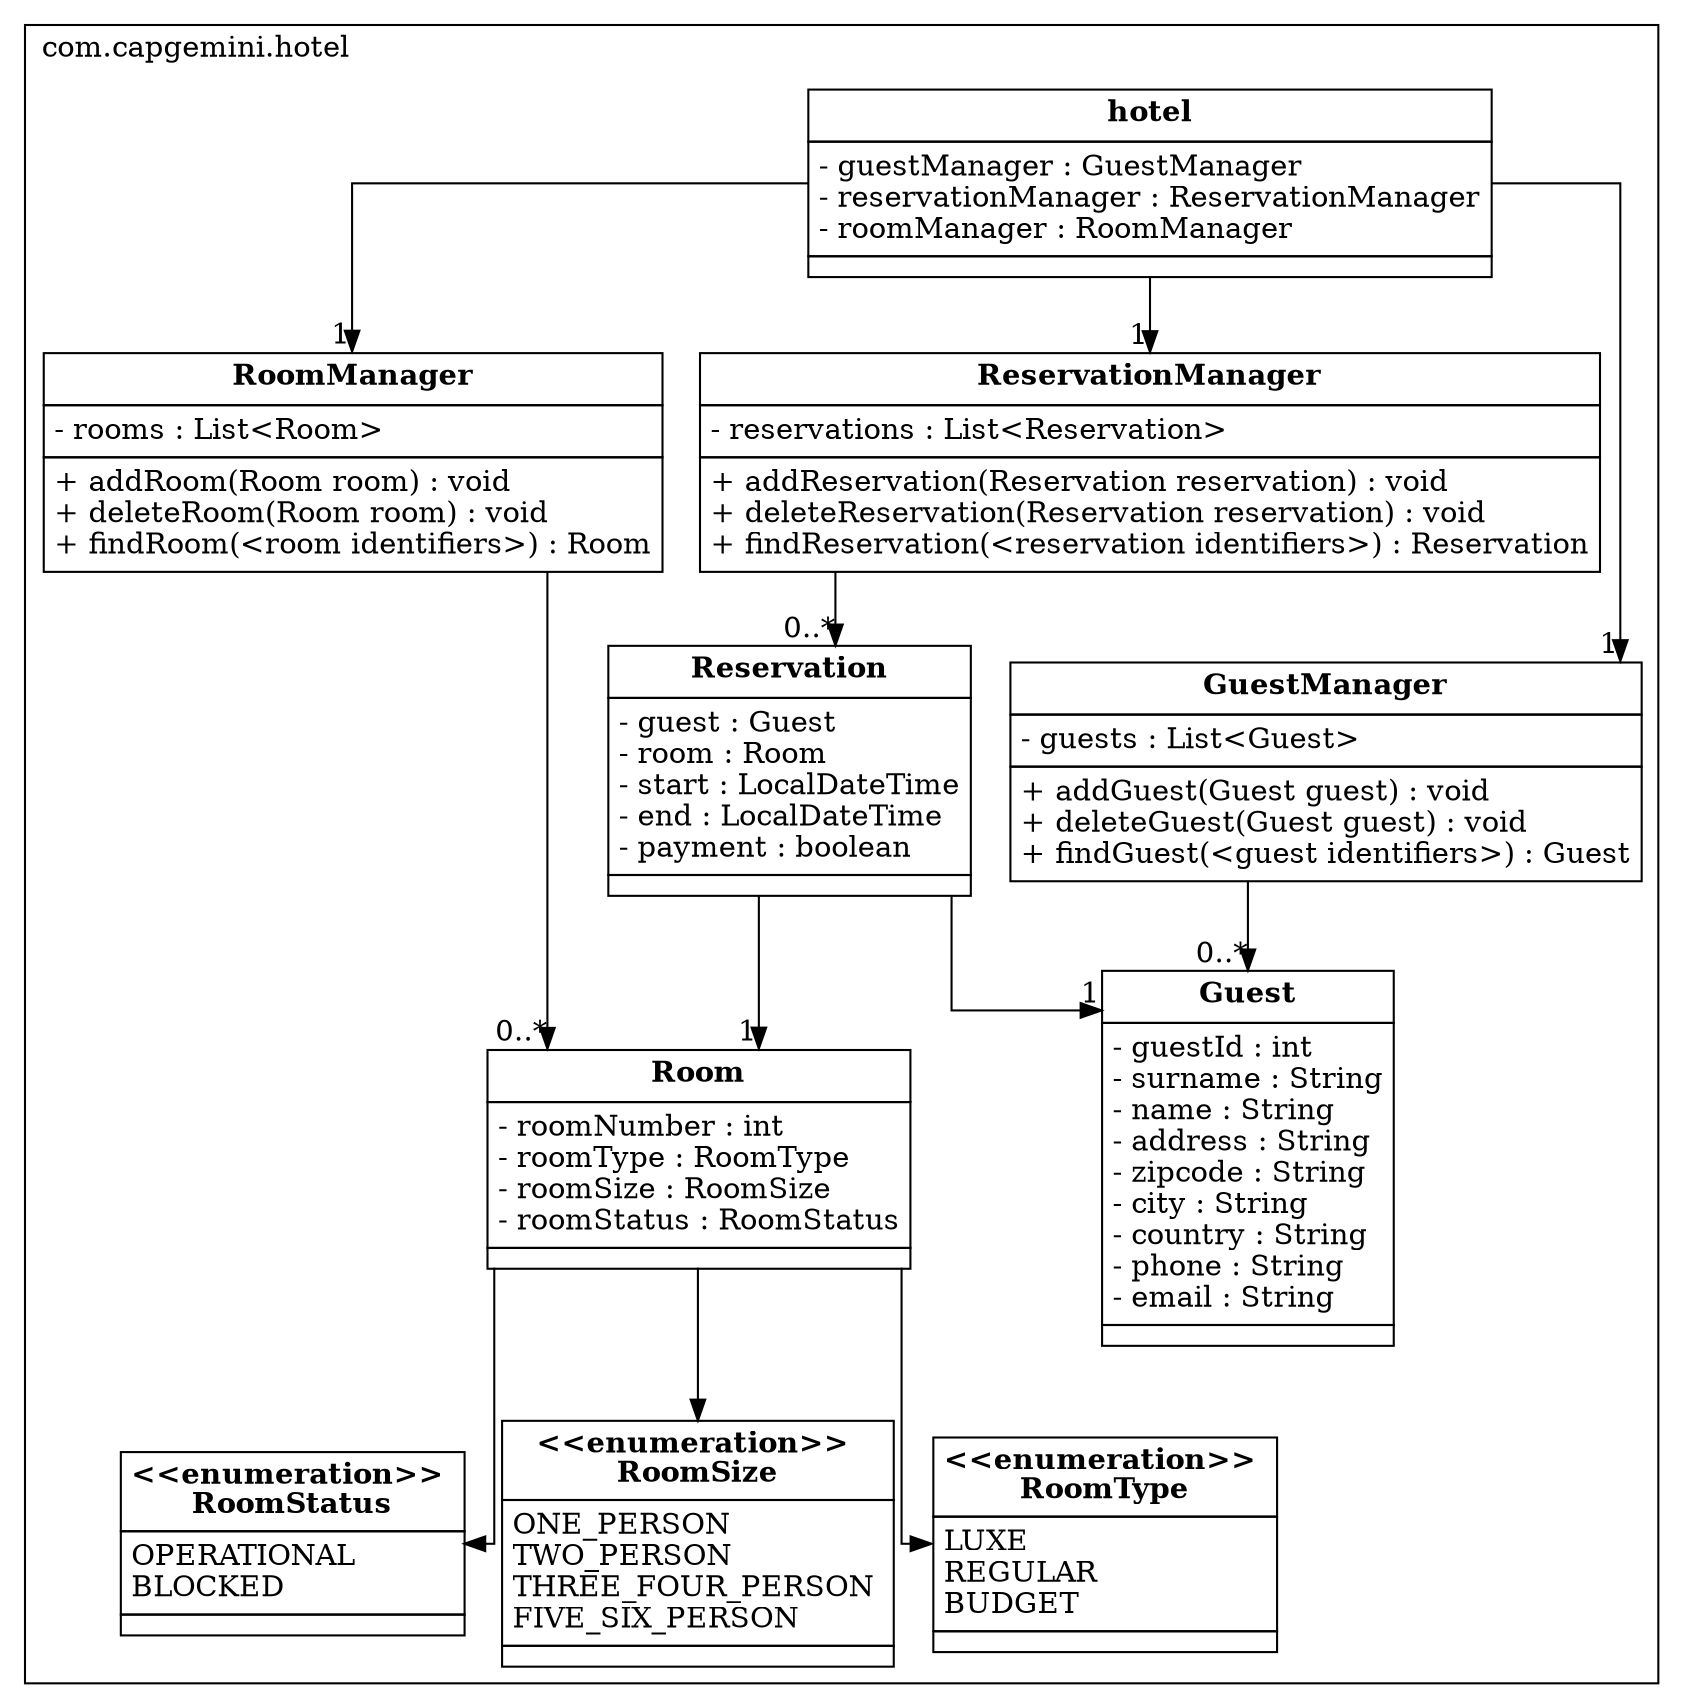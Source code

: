 digraph {
	forcelabels=true;
	rankdir="TD";
	splines=ortho;
	
	node [
		shape=none;
		margin=0;
	];
	
	subgraph cluster_capgemini_hotel {
		label="com.capgemini.hotel";
		labeljust="l";
		
		room_status [
			label=<<TABLE BORDER="0" CELLBORDER="1" CELLSPACING="0" CELLPADDING="4">
				<TR><TD ALIGN="CENTER" BALIGN="CENTER"><B>
					&lt;&lt;enumeration&gt;&gt; <BR/>
					RoomStatus
				</B></TD></TR>
				<TR><TD ALIGN="LEFT" BALIGN="LEFT">
					OPERATIONAL <BR/>
					BLOCKED
				</TD></TR>
				<TR><TD ALIGN="LEFT" BALIGN="LEFT">
				</TD></TR>
			</TABLE>>
		];
		room_size [
			label=<<TABLE BORDER="0" CELLBORDER="1" CELLSPACING="0" CELLPADDING="4">
				<TR><TD ALIGN="CENTER" BALIGN="CENTER"><B>
					&lt;&lt;enumeration&gt;&gt; <BR/>
					RoomSize
				</B></TD></TR>
				<TR><TD ALIGN="LEFT" BALIGN="LEFT">
					ONE_PERSON <BR/>
					TWO_PERSON <BR/>
					THREE_FOUR_PERSON <BR/>
					FIVE_SIX_PERSON
				</TD></TR>
				<TR><TD ALIGN="LEFT" BALIGN="LEFT">
				</TD></TR>
			</TABLE>>
		];
		room_type [
			label=<<TABLE BORDER="0" CELLBORDER="1" CELLSPACING="0" CELLPADDING="4">
				<TR><TD ALIGN="CENTER" BALIGN="CENTER"><B>
					&lt;&lt;enumeration&gt;&gt; <BR/>
					RoomType
				</B></TD></TR>
				<TR><TD ALIGN="LEFT" BALIGN="LEFT">
					LUXE <BR/>
					REGULAR <BR/>
					BUDGET
				</TD></TR>
				<TR><TD ALIGN="LEFT" BALIGN="LEFT">
				</TD></TR>
			</TABLE>>
		];
		room [
			label=<<TABLE BORDER="0" CELLBORDER="1" CELLSPACING="0" CELLPADDING="4">
				<TR><TD ALIGN="CENTER" BALIGN="CENTER"><B>
					Room
				</B></TD></TR>
				<TR><TD ALIGN="LEFT" BALIGN="LEFT">
					- roomNumber : int<BR/>
					- roomType : RoomType<BR/>
					- roomSize : RoomSize<BR/>
					- roomStatus : RoomStatus
				</TD></TR>
				<TR><TD ALIGN="LEFT" BALIGN="LEFT">
				</TD></TR>
			</TABLE>>
		];
		reservation [
			label=<<TABLE BORDER="0" CELLBORDER="1" CELLSPACING="0" CELLPADDING="4">
				<TR><TD ALIGN="CENTER" BALIGN="CENTER"><B>
					Reservation
				</B></TD></TR>
				<TR><TD ALIGN="LEFT" BALIGN="LEFT">
					- guest : Guest<BR/>
					- room : Room<BR/>
					- start : LocalDateTime<BR/>
					- end : LocalDateTime<BR/>
					- payment : boolean
				</TD></TR>
				<TR><TD ALIGN="LEFT" BALIGN="LEFT">
				</TD></TR>
			</TABLE>>
		];
		guest [
			label=<<TABLE BORDER="0" CELLBORDER="1" CELLSPACING="0" CELLPADDING="4">
				<TR><TD ALIGN="CENTER" BALIGN="CENTER"><B>
					Guest
				</B></TD></TR>
				<TR><TD ALIGN="LEFT" BALIGN="LEFT">
					- guestId : int<BR/>
					- surname : String<BR/>
					- name : String<BR/>
					- address : String<BR/>
					- zipcode : String<BR/>
					- city : String<BR/>
					- country : String<BR/>
					- phone : String<BR/>
					- email : String
				</TD></TR>
				<TR><TD ALIGN="LEFT" BALIGN="LEFT">
				</TD></TR>
			</TABLE>>
		];
		room_manager [
			label=<<TABLE BORDER="0" CELLBORDER="1" CELLSPACING="0" CELLPADDING="4">
				<TR><TD ALIGN="CENTER" BALIGN="CENTER"><B>
					RoomManager
				</B></TD></TR>
				<TR><TD ALIGN="LEFT" BALIGN="LEFT">
					- rooms : List&lt;Room&gt;
				</TD></TR>
				<TR><TD ALIGN="LEFT" BALIGN="LEFT">
					+ addRoom(Room room) : void<BR/>
					+ deleteRoom(Room room) : void<BR/>
					+ findRoom(&lt;room identifiers&gt;) : Room
				</TD></TR>
			</TABLE>>
		];
		guest_manager [
			label=<<TABLE BORDER="0" CELLBORDER="1" CELLSPACING="0" CELLPADDING="4">
				<TR><TD ALIGN="CENTER" BALIGN="CENTER"><B>
					GuestManager
				</B></TD></TR>
				<TR><TD ALIGN="LEFT" BALIGN="LEFT">
					- guests : List&lt;Guest&gt;
				</TD></TR>
				<TR><TD ALIGN="LEFT" BALIGN="LEFT">
					+ addGuest(Guest guest) : void<BR/>
					+ deleteGuest(Guest guest) : void<BR/>
					+ findGuest(&lt;guest identifiers&gt;) : Guest
				</TD></TR>
			</TABLE>>
		];
		reservation_manager [
			label=<<TABLE BORDER="0" CELLBORDER="1" CELLSPACING="0" CELLPADDING="4">
				<TR><TD ALIGN="CENTER" BALIGN="CENTER"><B>
					ReservationManager
				</B></TD></TR>
				<TR><TD ALIGN="LEFT" BALIGN="LEFT">
					- reservations : List&lt;Reservation&gt;
				</TD></TR>
				<TR><TD ALIGN="LEFT" BALIGN="LEFT">
					+ addReservation(Reservation reservation) : void<BR/>
					+ deleteReservation(Reservation reservation) : void<BR/>
					+ findReservation(&lt;reservation identifiers&gt;) : Reservation
				</TD></TR>
			</TABLE>>
		];
		hotel [
			label=<<TABLE BORDER="0" CELLBORDER="1" CELLSPACING="0" CELLPADDING="4">
				<TR><TD ALIGN="CENTER" BALIGN="CENTER"><B>
					hotel
				</B></TD></TR>
				<TR><TD ALIGN="LEFT" BALIGN="LEFT">
					- guestManager : GuestManager<BR/>
					- reservationManager : ReservationManager<BR/>
					- roomManager : RoomManager
				</TD></TR>
				<TR><TD ALIGN="LEFT" BALIGN="LEFT">
				</TD></TR>
			</TABLE>>
		];
	}
	reservation -> guest [headlabel="1"];
	reservation -> room [headlabel="1"];
	
	room -> room_size;
	room -> room_status;
	room -> room_type;
	
	hotel -> guest_manager[headlabel="1"];
	hotel -> reservation_manager[headlabel="1"];
	hotel -> room_manager[headlabel="1"];
	
	guest_manager -> guest [headlabel="0..*"];
	reservation_manager -> reservation [headlabel="0..*"];
	room_manager -> room [headlabel="0..*"];
}